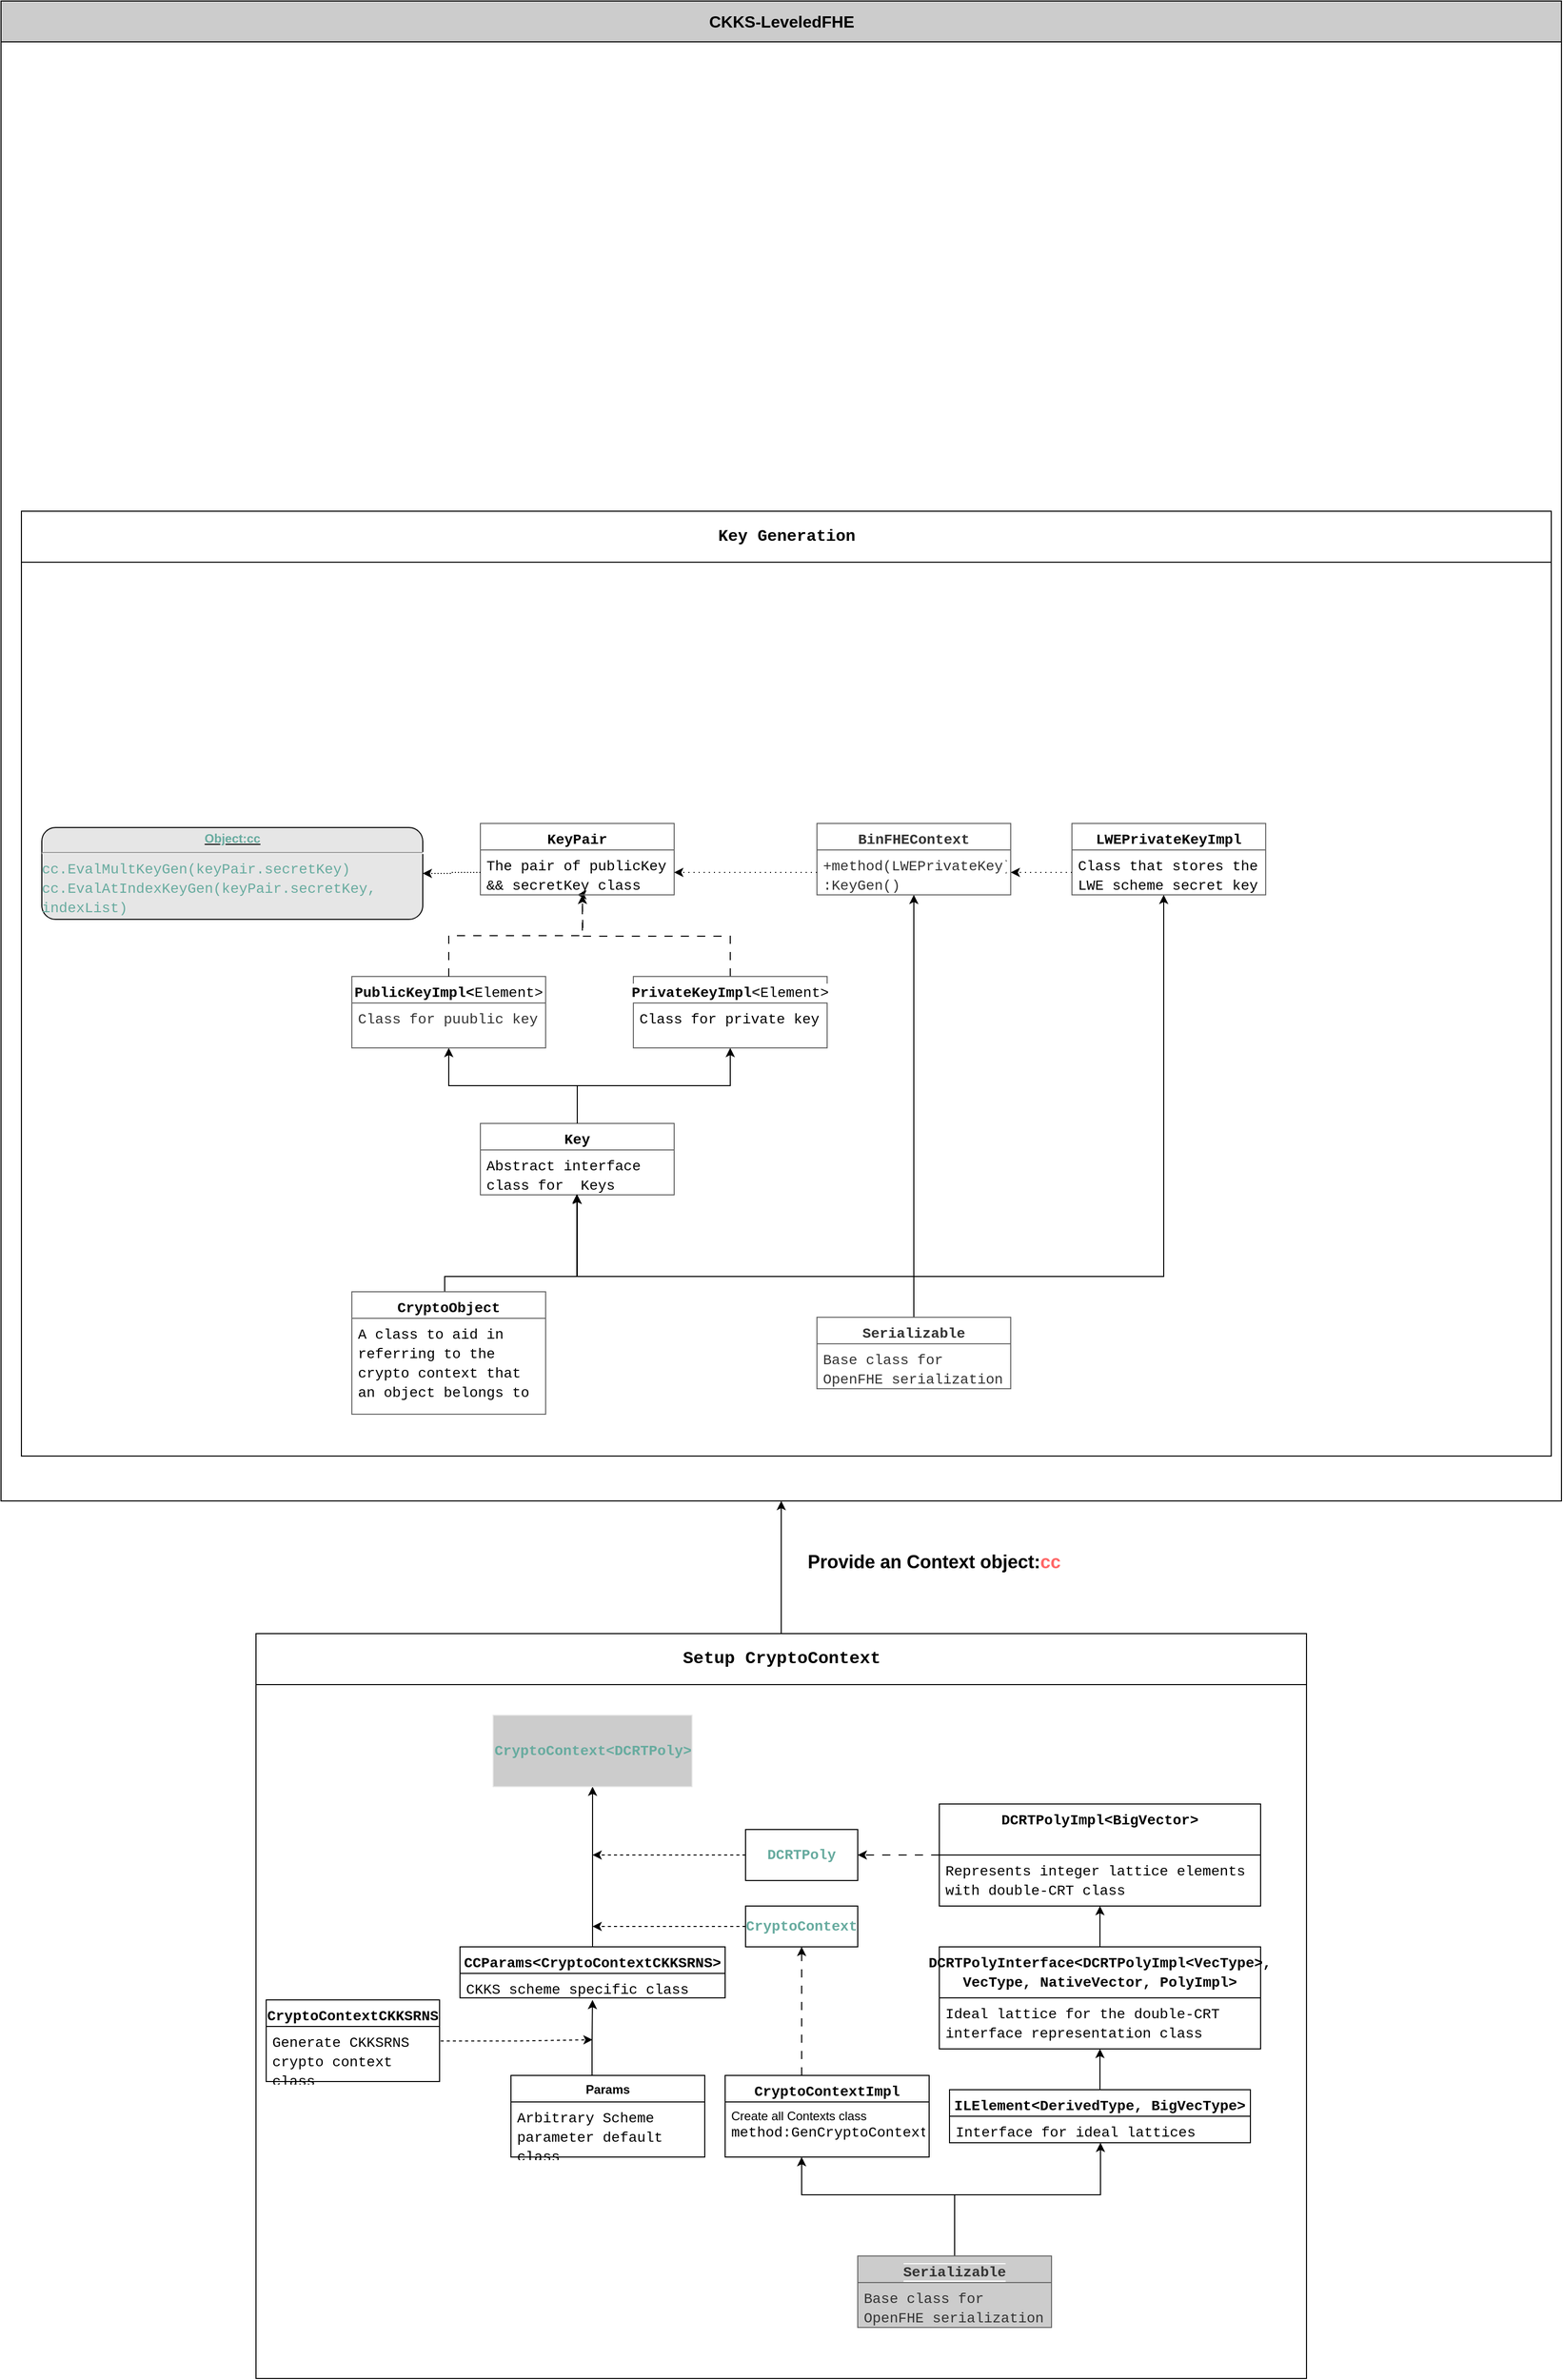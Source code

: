 <mxfile version="21.6.9" type="github">
  <diagram id="prtHgNgQTEPvFCAcTncT" name="Page-1">
    <mxGraphModel dx="1245" dy="1912" grid="1" gridSize="10" guides="1" tooltips="1" connect="1" arrows="1" fold="1" page="1" pageScale="1" pageWidth="827" pageHeight="1169" math="0" shadow="0">
      <root>
        <mxCell id="0" />
        <mxCell id="1" parent="0" />
        <mxCell id="dNxyNK7c78bLwvsdeMH5-11" value="&lt;font style=&quot;font-size: 16px;&quot;&gt;CKKS-LeveledFHE&lt;/font&gt;" style="swimlane;html=1;startSize=40;horizontal=1;containerType=tree;glass=0;fillColor=#CCCCCC;" parent="1" vertex="1">
          <mxGeometry x="40" y="-820" width="1530.0" height="1470" as="geometry">
            <mxRectangle x="40" y="80" width="90" height="30" as="alternateBounds" />
          </mxGeometry>
        </mxCell>
        <mxCell id="F4W6GdJIVFa8Bw8fIA7z-154" value="&lt;div style=&quot;font-family: Consolas, &amp;quot;Courier New&amp;quot;, monospace; line-height: 19px;&quot;&gt;&lt;div style=&quot;line-height: 19px;&quot;&gt;&lt;font style=&quot;font-size: 16px;&quot;&gt;Key Generation&lt;/font&gt;&lt;/div&gt;&lt;/div&gt;" style="swimlane;html=1;startSize=50;horizontal=1;containerType=tree;glass=0;align=center;verticalAlign=middle;" vertex="1" parent="dNxyNK7c78bLwvsdeMH5-11">
          <mxGeometry x="20" y="500" width="1500.0" height="926" as="geometry">
            <mxRectangle x="40" y="80" width="90" height="30" as="alternateBounds" />
          </mxGeometry>
        </mxCell>
        <mxCell id="F4W6GdJIVFa8Bw8fIA7z-186" value="&lt;div style=&quot;font-family: Consolas, &amp;quot;Courier New&amp;quot;, monospace; font-size: 14px; line-height: 19px;&quot;&gt;&lt;font color=&quot;#000000&quot;&gt;Key&lt;/font&gt;&lt;/div&gt;" style="swimlane;fontStyle=1;align=center;verticalAlign=top;childLayout=stackLayout;horizontal=1;startSize=26;horizontalStack=0;resizeParent=1;resizeParentMax=0;resizeLast=0;collapsible=1;marginBottom=0;whiteSpace=wrap;html=1;labelBorderColor=none;labelBackgroundColor=default;fillColor=none;fontColor=#333333;strokeColor=#666666;" vertex="1" parent="F4W6GdJIVFa8Bw8fIA7z-154">
          <mxGeometry x="450" y="600" width="190" height="70" as="geometry" />
        </mxCell>
        <mxCell id="F4W6GdJIVFa8Bw8fIA7z-187" value="&lt;div style=&quot;font-family: Consolas, &amp;quot;Courier New&amp;quot;, monospace; font-size: 14px; line-height: 19px;&quot;&gt;&lt;div style=&quot;line-height: 19px;&quot;&gt;&lt;font color=&quot;#000000&quot;&gt;Abstract interface class for &amp;nbsp;Keys&lt;/font&gt;&lt;/div&gt;&lt;/div&gt;" style="text;strokeColor=#666666;fillColor=none;align=left;verticalAlign=top;spacingLeft=4;spacingRight=4;overflow=hidden;rotatable=0;points=[[0,0.5],[1,0.5]];portConstraint=eastwest;whiteSpace=wrap;html=1;fontColor=#333333;" vertex="1" parent="F4W6GdJIVFa8Bw8fIA7z-186">
          <mxGeometry y="26" width="190" height="44" as="geometry" />
        </mxCell>
        <mxCell id="F4W6GdJIVFa8Bw8fIA7z-190" style="edgeStyle=orthogonalEdgeStyle;rounded=0;orthogonalLoop=1;jettySize=auto;html=1;entryX=0.5;entryY=1;entryDx=0;entryDy=0;" edge="1" parent="F4W6GdJIVFa8Bw8fIA7z-154" source="F4W6GdJIVFa8Bw8fIA7z-188" target="F4W6GdJIVFa8Bw8fIA7z-186">
          <mxGeometry relative="1" as="geometry">
            <Array as="points">
              <mxPoint x="875" y="750" />
              <mxPoint x="545" y="750" />
            </Array>
          </mxGeometry>
        </mxCell>
        <mxCell id="F4W6GdJIVFa8Bw8fIA7z-239" style="edgeStyle=orthogonalEdgeStyle;rounded=0;orthogonalLoop=1;jettySize=auto;html=1;exitX=0.5;exitY=0;exitDx=0;exitDy=0;entryX=0.498;entryY=0.982;entryDx=0;entryDy=0;entryPerimeter=0;" edge="1" parent="F4W6GdJIVFa8Bw8fIA7z-154" source="F4W6GdJIVFa8Bw8fIA7z-191" target="F4W6GdJIVFa8Bw8fIA7z-187">
          <mxGeometry relative="1" as="geometry">
            <Array as="points">
              <mxPoint x="415" y="750" />
              <mxPoint x="545" y="750" />
            </Array>
          </mxGeometry>
        </mxCell>
        <mxCell id="F4W6GdJIVFa8Bw8fIA7z-191" value="&lt;div style=&quot;font-family: Consolas, &amp;quot;Courier New&amp;quot;, monospace; font-size: 14px; line-height: 19px;&quot;&gt;&lt;div style=&quot;line-height: 19px;&quot;&gt;&lt;font style=&quot;&quot; color=&quot;#000000&quot;&gt;CryptoObject&lt;/font&gt;&lt;/div&gt;&lt;/div&gt;" style="swimlane;fontStyle=1;align=center;verticalAlign=top;childLayout=stackLayout;horizontal=1;startSize=26;horizontalStack=0;resizeParent=1;resizeParentMax=0;resizeLast=0;collapsible=1;marginBottom=0;whiteSpace=wrap;html=1;labelBorderColor=none;labelBackgroundColor=default;fillColor=none;fontColor=#333333;strokeColor=#666666;" vertex="1" parent="F4W6GdJIVFa8Bw8fIA7z-154">
          <mxGeometry x="324" y="765" width="190" height="120" as="geometry" />
        </mxCell>
        <mxCell id="F4W6GdJIVFa8Bw8fIA7z-192" value="&lt;div style=&quot;font-family: Consolas, &amp;quot;Courier New&amp;quot;, monospace; font-size: 14px; line-height: 19px;&quot;&gt;&lt;div style=&quot;line-height: 19px;&quot;&gt;&lt;font color=&quot;#000000&quot;&gt;A class to aid in referring to the crypto context that an object belongs to&lt;/font&gt;&lt;/div&gt;&lt;/div&gt;" style="text;strokeColor=#666666;fillColor=none;align=left;verticalAlign=top;spacingLeft=4;spacingRight=4;overflow=hidden;rotatable=0;points=[[0,0.5],[1,0.5]];portConstraint=eastwest;whiteSpace=wrap;html=1;fontColor=#333333;" vertex="1" parent="F4W6GdJIVFa8Bw8fIA7z-191">
          <mxGeometry y="26" width="190" height="94" as="geometry" />
        </mxCell>
        <mxCell id="F4W6GdJIVFa8Bw8fIA7z-201" style="edgeStyle=orthogonalEdgeStyle;rounded=0;orthogonalLoop=1;jettySize=auto;html=1;entryX=0.5;entryY=1;entryDx=0;entryDy=0;" edge="1" target="F4W6GdJIVFa8Bw8fIA7z-202" source="F4W6GdJIVFa8Bw8fIA7z-186" parent="F4W6GdJIVFa8Bw8fIA7z-154">
          <mxGeometry relative="1" as="geometry">
            <mxPoint x="765" y="540" as="sourcePoint" />
          </mxGeometry>
        </mxCell>
        <mxCell id="F4W6GdJIVFa8Bw8fIA7z-202" value="&lt;div style=&quot;font-family: Consolas, &amp;quot;Courier New&amp;quot;, monospace; font-size: 14px; line-height: 19px;&quot;&gt;&lt;div style=&quot;line-height: 19px;&quot;&gt;&lt;font color=&quot;#000000&quot;&gt;PublicKeyImpl&amp;lt;&lt;span style=&quot;font-weight: normal;&quot;&gt;Element&lt;/span&gt;&lt;span style=&quot;font-weight: normal;&quot;&gt;&amp;gt;&lt;/span&gt;&lt;/font&gt;&lt;/div&gt;&lt;/div&gt;" style="swimlane;fontStyle=1;align=center;verticalAlign=top;childLayout=stackLayout;horizontal=1;startSize=26;horizontalStack=0;resizeParent=1;resizeParentMax=0;resizeLast=0;collapsible=1;marginBottom=0;whiteSpace=wrap;html=1;labelBorderColor=none;labelBackgroundColor=default;fillColor=none;fontColor=#333333;strokeColor=#666666;" vertex="1" parent="F4W6GdJIVFa8Bw8fIA7z-154">
          <mxGeometry x="324" y="456" width="190" height="70" as="geometry" />
        </mxCell>
        <mxCell id="F4W6GdJIVFa8Bw8fIA7z-203" value="&lt;div style=&quot;font-family: Consolas, &amp;quot;Courier New&amp;quot;, monospace; font-size: 14px; line-height: 19px;&quot;&gt;&lt;div style=&quot;line-height: 19px;&quot;&gt;Class for puublic key&lt;br&gt;&lt;/div&gt;&lt;/div&gt;" style="text;strokeColor=#666666;fillColor=none;align=left;verticalAlign=top;spacingLeft=4;spacingRight=4;overflow=hidden;rotatable=0;points=[[0,0.5],[1,0.5]];portConstraint=eastwest;whiteSpace=wrap;html=1;fontColor=#333333;" vertex="1" parent="F4W6GdJIVFa8Bw8fIA7z-202">
          <mxGeometry y="26" width="190" height="44" as="geometry" />
        </mxCell>
        <mxCell id="F4W6GdJIVFa8Bw8fIA7z-204" style="edgeStyle=orthogonalEdgeStyle;rounded=0;orthogonalLoop=1;jettySize=auto;html=1;entryX=0.5;entryY=1;entryDx=0;entryDy=0;" edge="1" target="F4W6GdJIVFa8Bw8fIA7z-205" source="F4W6GdJIVFa8Bw8fIA7z-186" parent="F4W6GdJIVFa8Bw8fIA7z-154">
          <mxGeometry relative="1" as="geometry">
            <mxPoint x="795" y="514" as="sourcePoint" />
          </mxGeometry>
        </mxCell>
        <mxCell id="F4W6GdJIVFa8Bw8fIA7z-211" style="edgeStyle=orthogonalEdgeStyle;rounded=0;orthogonalLoop=1;jettySize=auto;html=1;exitX=0.5;exitY=0;exitDx=0;exitDy=0;dashed=1;dashPattern=8 8;" edge="1" parent="F4W6GdJIVFa8Bw8fIA7z-154" source="F4W6GdJIVFa8Bw8fIA7z-205">
          <mxGeometry relative="1" as="geometry">
            <mxPoint x="550" y="376" as="targetPoint" />
          </mxGeometry>
        </mxCell>
        <mxCell id="F4W6GdJIVFa8Bw8fIA7z-205" value="&lt;div style=&quot;font-family: Consolas, &amp;quot;Courier New&amp;quot;, monospace; font-size: 14px; line-height: 19px;&quot;&gt;&lt;div style=&quot;line-height: 19px;&quot;&gt;&lt;font color=&quot;#000000&quot;&gt;PrivateKeyImpl&lt;/font&gt;&amp;lt;&lt;span style=&quot;border-color: var(--border-color); color: rgb(0, 0, 0); font-weight: normal;&quot;&gt;Element&lt;/span&gt;&lt;span style=&quot;border-color: var(--border-color); color: rgb(0, 0, 0); font-weight: normal;&quot;&gt;&amp;gt;&lt;/span&gt;&lt;/div&gt;&lt;/div&gt;" style="swimlane;fontStyle=1;align=center;verticalAlign=top;childLayout=stackLayout;horizontal=1;startSize=26;horizontalStack=0;resizeParent=1;resizeParentMax=0;resizeLast=0;collapsible=1;marginBottom=0;whiteSpace=wrap;html=1;labelBorderColor=none;labelBackgroundColor=default;fillColor=none;fontColor=#333333;strokeColor=#666666;" vertex="1" parent="F4W6GdJIVFa8Bw8fIA7z-154">
          <mxGeometry x="600" y="456" width="190" height="70" as="geometry" />
        </mxCell>
        <mxCell id="F4W6GdJIVFa8Bw8fIA7z-206" value="&lt;div style=&quot;font-family: Consolas, &amp;quot;Courier New&amp;quot;, monospace; font-size: 14px; line-height: 19px;&quot;&gt;&lt;div style=&quot;line-height: 19px;&quot;&gt;&lt;div style=&quot;line-height: 19px;&quot;&gt;&lt;font color=&quot;#000000&quot;&gt;Class for private key&lt;/font&gt;&lt;/div&gt;&lt;/div&gt;&lt;/div&gt;" style="text;strokeColor=#666666;fillColor=none;align=left;verticalAlign=top;spacingLeft=4;spacingRight=4;overflow=hidden;rotatable=0;points=[[0,0.5],[1,0.5]];portConstraint=eastwest;whiteSpace=wrap;html=1;fontColor=#333333;" vertex="1" parent="F4W6GdJIVFa8Bw8fIA7z-205">
          <mxGeometry y="26" width="190" height="44" as="geometry" />
        </mxCell>
        <mxCell id="F4W6GdJIVFa8Bw8fIA7z-207" style="edgeStyle=orthogonalEdgeStyle;rounded=0;orthogonalLoop=1;jettySize=auto;html=1;entryX=0.5;entryY=1;entryDx=0;entryDy=0;dashed=1;dashPattern=8 8;" edge="1" target="F4W6GdJIVFa8Bw8fIA7z-208" source="F4W6GdJIVFa8Bw8fIA7z-202" parent="F4W6GdJIVFa8Bw8fIA7z-154">
          <mxGeometry relative="1" as="geometry">
            <mxPoint x="665" y="384" as="sourcePoint" />
            <Array as="points">
              <mxPoint x="419" y="416" />
              <mxPoint x="550" y="416" />
              <mxPoint x="550" y="376" />
            </Array>
          </mxGeometry>
        </mxCell>
        <mxCell id="F4W6GdJIVFa8Bw8fIA7z-208" value="&lt;div style=&quot;font-family: Consolas, &amp;quot;Courier New&amp;quot;, monospace; font-size: 14px; line-height: 19px;&quot;&gt;&lt;div style=&quot;line-height: 19px;&quot;&gt;&lt;font style=&quot;&quot; color=&quot;#000000&quot;&gt;KeyPair&lt;/font&gt;&lt;/div&gt;&lt;/div&gt;" style="swimlane;fontStyle=1;align=center;verticalAlign=top;childLayout=stackLayout;horizontal=1;startSize=26;horizontalStack=0;resizeParent=1;resizeParentMax=0;resizeLast=0;collapsible=1;marginBottom=0;whiteSpace=wrap;html=1;labelBorderColor=none;labelBackgroundColor=default;fillColor=none;fontColor=#333333;strokeColor=#666666;" vertex="1" parent="F4W6GdJIVFa8Bw8fIA7z-154">
          <mxGeometry x="450" y="306" width="190" height="70" as="geometry" />
        </mxCell>
        <mxCell id="F4W6GdJIVFa8Bw8fIA7z-209" value="&lt;div style=&quot;font-family: Consolas, &amp;quot;Courier New&amp;quot;, monospace; font-size: 14px; line-height: 19px;&quot;&gt;&lt;div style=&quot;line-height: 19px;&quot;&gt;&lt;div style=&quot;line-height: 19px;&quot;&gt;&lt;font style=&quot;&quot; color=&quot;#000000&quot;&gt;The pair of publicKey &amp;amp;&amp;amp; secretKey class&lt;/font&gt;&lt;/div&gt;&lt;/div&gt;&lt;/div&gt;" style="text;strokeColor=#666666;fillColor=none;align=left;verticalAlign=top;spacingLeft=4;spacingRight=4;overflow=hidden;rotatable=0;points=[[0,0.5],[1,0.5]];portConstraint=eastwest;whiteSpace=wrap;html=1;fontColor=#333333;" vertex="1" parent="F4W6GdJIVFa8Bw8fIA7z-208">
          <mxGeometry y="26" width="190" height="44" as="geometry" />
        </mxCell>
        <mxCell id="F4W6GdJIVFa8Bw8fIA7z-215" value="" style="edgeStyle=orthogonalEdgeStyle;rounded=0;orthogonalLoop=1;jettySize=auto;html=1;exitX=0.5;exitY=0;exitDx=0;exitDy=0;" edge="1" source="F4W6GdJIVFa8Bw8fIA7z-188" target="F4W6GdJIVFa8Bw8fIA7z-216" parent="F4W6GdJIVFa8Bw8fIA7z-154">
          <mxGeometry relative="1" as="geometry">
            <Array as="points">
              <mxPoint x="875" y="750" />
              <mxPoint x="1120" y="750" />
            </Array>
          </mxGeometry>
        </mxCell>
        <mxCell id="F4W6GdJIVFa8Bw8fIA7z-223" value="" style="edgeStyle=orthogonalEdgeStyle;rounded=0;orthogonalLoop=1;jettySize=auto;html=1;" edge="1" source="F4W6GdJIVFa8Bw8fIA7z-188" target="F4W6GdJIVFa8Bw8fIA7z-224" parent="F4W6GdJIVFa8Bw8fIA7z-154">
          <mxGeometry relative="1" as="geometry" />
        </mxCell>
        <mxCell id="F4W6GdJIVFa8Bw8fIA7z-224" value="&lt;div style=&quot;font-family: Consolas, &amp;quot;Courier New&amp;quot;, monospace; font-size: 14px; line-height: 19px;&quot;&gt;BinFHEContext&lt;br&gt;&lt;/div&gt;" style="swimlane;fontStyle=1;align=center;verticalAlign=top;childLayout=stackLayout;horizontal=1;startSize=26;horizontalStack=0;resizeParent=1;resizeParentMax=0;resizeLast=0;collapsible=1;marginBottom=0;whiteSpace=wrap;html=1;labelBorderColor=none;labelBackgroundColor=default;fillColor=none;fontColor=#333333;strokeColor=#666666;" vertex="1" parent="F4W6GdJIVFa8Bw8fIA7z-154">
          <mxGeometry x="780.0" y="306" width="190" height="70" as="geometry" />
        </mxCell>
        <mxCell id="F4W6GdJIVFa8Bw8fIA7z-225" value="&lt;div style=&quot;font-family: Consolas, &amp;quot;Courier New&amp;quot;, monospace; font-size: 14px; line-height: 19px;&quot;&gt;+method(LWEPrivateKey)&lt;/div&gt;&lt;div style=&quot;font-family: Consolas, &amp;quot;Courier New&amp;quot;, monospace; font-size: 14px; line-height: 19px;&quot;&gt;&lt;span style=&quot;background-color: initial;&quot;&gt;:KeyGen()&lt;/span&gt;&lt;/div&gt;" style="text;strokeColor=#666666;fillColor=none;align=left;verticalAlign=top;spacingLeft=4;spacingRight=4;overflow=hidden;rotatable=0;points=[[0,0.5],[1,0.5]];portConstraint=eastwest;whiteSpace=wrap;html=1;fontColor=#333333;" vertex="1" parent="F4W6GdJIVFa8Bw8fIA7z-224">
          <mxGeometry y="26" width="190" height="44" as="geometry" />
        </mxCell>
        <mxCell id="F4W6GdJIVFa8Bw8fIA7z-216" value="&lt;div style=&quot;font-family: Consolas, &amp;quot;Courier New&amp;quot;, monospace; font-size: 14px; line-height: 19px;&quot;&gt;&lt;div style=&quot;line-height: 19px;&quot;&gt;&lt;font style=&quot;&quot; color=&quot;#000000&quot;&gt;LWEPrivateKeyImpl&lt;/font&gt;&lt;/div&gt;&lt;/div&gt;" style="swimlane;fontStyle=1;align=center;verticalAlign=top;childLayout=stackLayout;horizontal=1;startSize=26;horizontalStack=0;resizeParent=1;resizeParentMax=0;resizeLast=0;collapsible=1;marginBottom=0;whiteSpace=wrap;html=1;labelBorderColor=none;labelBackgroundColor=default;fillColor=none;fontColor=#333333;strokeColor=#666666;" vertex="1" parent="F4W6GdJIVFa8Bw8fIA7z-154">
          <mxGeometry x="1030.0" y="306" width="190" height="70" as="geometry" />
        </mxCell>
        <mxCell id="F4W6GdJIVFa8Bw8fIA7z-217" value="&lt;div style=&quot;font-family: Consolas, &amp;quot;Courier New&amp;quot;, monospace; font-size: 14px; line-height: 19px;&quot;&gt;&lt;div style=&quot;line-height: 19px;&quot;&gt;&lt;font color=&quot;#000000&quot;&gt;Class that stores the LWE scheme secret key&lt;/font&gt;&lt;/div&gt;&lt;/div&gt;" style="text;strokeColor=#666666;fillColor=none;align=left;verticalAlign=top;spacingLeft=4;spacingRight=4;overflow=hidden;rotatable=0;points=[[0,0.5],[1,0.5]];portConstraint=eastwest;whiteSpace=wrap;html=1;fontColor=#333333;" vertex="1" parent="F4W6GdJIVFa8Bw8fIA7z-216">
          <mxGeometry y="26" width="190" height="44" as="geometry" />
        </mxCell>
        <mxCell id="F4W6GdJIVFa8Bw8fIA7z-227" style="edgeStyle=orthogonalEdgeStyle;rounded=0;orthogonalLoop=1;jettySize=auto;html=1;exitX=0;exitY=0.5;exitDx=0;exitDy=0;entryX=1;entryY=0.5;entryDx=0;entryDy=0;dashed=1;dashPattern=1 4;" edge="1" parent="F4W6GdJIVFa8Bw8fIA7z-154" source="F4W6GdJIVFa8Bw8fIA7z-217" target="F4W6GdJIVFa8Bw8fIA7z-225">
          <mxGeometry relative="1" as="geometry" />
        </mxCell>
        <mxCell id="F4W6GdJIVFa8Bw8fIA7z-228" style="edgeStyle=orthogonalEdgeStyle;rounded=0;orthogonalLoop=1;jettySize=auto;html=1;exitX=0;exitY=0.5;exitDx=0;exitDy=0;entryX=1;entryY=0.5;entryDx=0;entryDy=0;dashed=1;dashPattern=1 4;" edge="1" parent="F4W6GdJIVFa8Bw8fIA7z-154" source="F4W6GdJIVFa8Bw8fIA7z-225" target="F4W6GdJIVFa8Bw8fIA7z-209">
          <mxGeometry relative="1" as="geometry" />
        </mxCell>
        <mxCell id="F4W6GdJIVFa8Bw8fIA7z-188" value="&lt;div style=&quot;font-family: Consolas, &amp;quot;Courier New&amp;quot;, monospace; font-size: 14px; line-height: 19px;&quot;&gt;Serializable&lt;/div&gt;" style="swimlane;fontStyle=1;align=center;verticalAlign=top;childLayout=stackLayout;horizontal=1;startSize=26;horizontalStack=0;resizeParent=1;resizeParentMax=0;resizeLast=0;collapsible=1;marginBottom=0;whiteSpace=wrap;html=1;labelBorderColor=none;labelBackgroundColor=default;fillColor=none;fontColor=#333333;strokeColor=#666666;" vertex="1" parent="F4W6GdJIVFa8Bw8fIA7z-154">
          <mxGeometry x="780" y="790" width="190" height="70" as="geometry" />
        </mxCell>
        <mxCell id="F4W6GdJIVFa8Bw8fIA7z-189" value="&lt;div style=&quot;font-family: Consolas, &amp;quot;Courier New&amp;quot;, monospace; font-size: 14px; line-height: 19px;&quot;&gt;Base class for OpenFHE serialization&lt;/div&gt;" style="text;strokeColor=#666666;fillColor=none;align=left;verticalAlign=top;spacingLeft=4;spacingRight=4;overflow=hidden;rotatable=0;points=[[0,0.5],[1,0.5]];portConstraint=eastwest;whiteSpace=wrap;html=1;fontColor=#333333;" vertex="1" parent="F4W6GdJIVFa8Bw8fIA7z-188">
          <mxGeometry y="26" width="190" height="44" as="geometry" />
        </mxCell>
        <mxCell id="F4W6GdJIVFa8Bw8fIA7z-234" value="&lt;p style=&quot;margin:0px;margin-top:4px;text-align:center;text-decoration:underline;&quot;&gt;&lt;b&gt;&lt;font color=&quot;#67ab9f&quot;&gt;Object:cc&lt;/font&gt;&lt;/b&gt;&lt;/p&gt;&lt;hr&gt;&lt;div style=&quot;font-family: Consolas, &amp;quot;Courier New&amp;quot;, monospace; font-size: 14px; line-height: 19px;&quot;&gt;&lt;font color=&quot;#67ab9f&quot;&gt;cc.EvalMultKeyGen(keyPair.secretKey)&lt;/font&gt;&lt;/div&gt;&lt;div style=&quot;font-family: Consolas, &amp;quot;Courier New&amp;quot;, monospace; font-size: 14px; line-height: 19px;&quot;&gt;&lt;font color=&quot;#67ab9f&quot;&gt;cc.EvalAtIndexKeyGen(keyPair.secretKey, indexList)&lt;/font&gt;&lt;/div&gt;" style="verticalAlign=top;align=left;overflow=fill;fontSize=12;fontFamily=Helvetica;html=1;whiteSpace=wrap;rounded=1;fillColor=#E6E6E6;" vertex="1" parent="F4W6GdJIVFa8Bw8fIA7z-154">
          <mxGeometry x="20" y="310" width="373.5" height="90" as="geometry" />
        </mxCell>
        <mxCell id="F4W6GdJIVFa8Bw8fIA7z-235" style="edgeStyle=orthogonalEdgeStyle;rounded=0;orthogonalLoop=1;jettySize=auto;html=1;exitX=0;exitY=0.5;exitDx=0;exitDy=0;entryX=1;entryY=0.5;entryDx=0;entryDy=0;dashed=1;dashPattern=1 2;" edge="1" parent="F4W6GdJIVFa8Bw8fIA7z-154" source="F4W6GdJIVFa8Bw8fIA7z-209" target="F4W6GdJIVFa8Bw8fIA7z-234">
          <mxGeometry relative="1" as="geometry">
            <mxPoint x="410.0" y="354.5" as="targetPoint" />
          </mxGeometry>
        </mxCell>
        <mxCell id="F4W6GdJIVFa8Bw8fIA7z-11" style="edgeStyle=orthogonalEdgeStyle;rounded=0;orthogonalLoop=1;jettySize=auto;html=1;exitX=0.5;exitY=0;exitDx=0;exitDy=0;entryX=0.5;entryY=1;entryDx=0;entryDy=0;" edge="1" parent="1" source="F4W6GdJIVFa8Bw8fIA7z-2" target="dNxyNK7c78bLwvsdeMH5-11">
          <mxGeometry relative="1" as="geometry" />
        </mxCell>
        <mxCell id="F4W6GdJIVFa8Bw8fIA7z-2" value="&lt;div style=&quot;font-family: Consolas, &amp;quot;Courier New&amp;quot;, monospace; line-height: 19px;&quot;&gt;&lt;font style=&quot;font-size: 17px;&quot;&gt;Setup CryptoContext&lt;/font&gt;&lt;/div&gt;" style="swimlane;html=1;startSize=50;horizontal=1;containerType=tree;glass=0;align=center;verticalAlign=middle;" vertex="1" parent="1">
          <mxGeometry x="290" y="780" width="1030" height="730" as="geometry">
            <mxRectangle x="40" y="80" width="90" height="30" as="alternateBounds" />
          </mxGeometry>
        </mxCell>
        <mxCell id="F4W6GdJIVFa8Bw8fIA7z-43" style="edgeStyle=orthogonalEdgeStyle;rounded=0;orthogonalLoop=1;jettySize=auto;html=1;entryX=0.494;entryY=1;entryDx=0;entryDy=0;entryPerimeter=0;" edge="1" parent="F4W6GdJIVFa8Bw8fIA7z-2">
          <mxGeometry relative="1" as="geometry">
            <mxPoint x="329.5" y="433" as="sourcePoint" />
            <mxPoint x="329.94" y="359" as="targetPoint" />
            <Array as="points">
              <mxPoint x="329.5" y="403" />
              <mxPoint x="329.5" y="403" />
            </Array>
          </mxGeometry>
        </mxCell>
        <mxCell id="F4W6GdJIVFa8Bw8fIA7z-19" value="Params" style="swimlane;fontStyle=1;align=center;verticalAlign=top;childLayout=stackLayout;horizontal=1;startSize=26;horizontalStack=0;resizeParent=1;resizeParentMax=0;resizeLast=0;collapsible=1;marginBottom=0;whiteSpace=wrap;html=1;" vertex="1" parent="F4W6GdJIVFa8Bw8fIA7z-2">
          <mxGeometry x="250" y="433" width="190" height="80" as="geometry" />
        </mxCell>
        <mxCell id="F4W6GdJIVFa8Bw8fIA7z-22" value="&lt;div style=&quot;font-family: Consolas, &amp;quot;Courier New&amp;quot;, monospace; font-size: 14px; line-height: 19px;&quot;&gt;Arbitrary Scheme parameter default class&lt;/div&gt;" style="text;strokeColor=none;fillColor=none;align=left;verticalAlign=top;spacingLeft=4;spacingRight=4;overflow=hidden;rotatable=0;points=[[0,0.5],[1,0.5]];portConstraint=eastwest;whiteSpace=wrap;html=1;" vertex="1" parent="F4W6GdJIVFa8Bw8fIA7z-19">
          <mxGeometry y="26" width="190" height="54" as="geometry" />
        </mxCell>
        <mxCell id="F4W6GdJIVFa8Bw8fIA7z-151" style="edgeStyle=orthogonalEdgeStyle;rounded=0;orthogonalLoop=1;jettySize=auto;html=1;entryX=0.5;entryY=1;entryDx=0;entryDy=0;" edge="1" parent="F4W6GdJIVFa8Bw8fIA7z-2" source="F4W6GdJIVFa8Bw8fIA7z-23" target="F4W6GdJIVFa8Bw8fIA7z-150">
          <mxGeometry relative="1" as="geometry" />
        </mxCell>
        <mxCell id="F4W6GdJIVFa8Bw8fIA7z-23" value="&lt;div style=&quot;font-family: Consolas, &amp;quot;Courier New&amp;quot;, monospace; font-size: 14px; line-height: 19px;&quot;&gt;CCParams&amp;lt;CryptoContextCKKSRNS&amp;gt;&lt;/div&gt;" style="swimlane;fontStyle=1;align=center;verticalAlign=top;childLayout=stackLayout;horizontal=1;startSize=26;horizontalStack=0;resizeParent=1;resizeParentMax=0;resizeLast=0;collapsible=1;marginBottom=0;whiteSpace=wrap;html=1;" vertex="1" parent="F4W6GdJIVFa8Bw8fIA7z-2">
          <mxGeometry x="200" y="307" width="260" height="50" as="geometry" />
        </mxCell>
        <mxCell id="F4W6GdJIVFa8Bw8fIA7z-26" value="&lt;div style=&quot;font-family: Consolas, &amp;quot;Courier New&amp;quot;, monospace; font-size: 14px; line-height: 19px;&quot;&gt;CKKS scheme specific class&lt;/div&gt;" style="text;strokeColor=none;fillColor=none;align=left;verticalAlign=top;spacingLeft=4;spacingRight=4;overflow=hidden;rotatable=0;points=[[0,0.5],[1,0.5]];portConstraint=eastwest;whiteSpace=wrap;html=1;" vertex="1" parent="F4W6GdJIVFa8Bw8fIA7z-23">
          <mxGeometry y="26" width="260" height="24" as="geometry" />
        </mxCell>
        <mxCell id="F4W6GdJIVFa8Bw8fIA7z-33" value="&lt;div style=&quot;font-family: Consolas, &amp;quot;Courier New&amp;quot;, monospace; font-size: 14px; line-height: 19px;&quot;&gt;&lt;div style=&quot;line-height: 19px;&quot;&gt;CryptoContextCKKSRNS&lt;/div&gt;&lt;/div&gt;" style="swimlane;fontStyle=1;align=center;verticalAlign=top;childLayout=stackLayout;horizontal=1;startSize=26;horizontalStack=0;resizeParent=1;resizeParentMax=0;resizeLast=0;collapsible=1;marginBottom=0;whiteSpace=wrap;html=1;" vertex="1" parent="F4W6GdJIVFa8Bw8fIA7z-2">
          <mxGeometry x="10" y="359" width="170" height="80" as="geometry" />
        </mxCell>
        <mxCell id="F4W6GdJIVFa8Bw8fIA7z-36" value="&lt;div style=&quot;font-family: Consolas, &amp;quot;Courier New&amp;quot;, monospace; font-size: 14px; line-height: 19px;&quot;&gt;Generate CKKSRNS crypto context class&lt;/div&gt;" style="text;strokeColor=none;fillColor=none;align=left;verticalAlign=top;spacingLeft=4;spacingRight=4;overflow=hidden;rotatable=0;points=[[0,0.5],[1,0.5]];portConstraint=eastwest;whiteSpace=wrap;html=1;" vertex="1" parent="F4W6GdJIVFa8Bw8fIA7z-33">
          <mxGeometry y="26" width="170" height="54" as="geometry" />
        </mxCell>
        <mxCell id="F4W6GdJIVFa8Bw8fIA7z-84" value="" style="edgeStyle=orthogonalEdgeStyle;rounded=0;orthogonalLoop=1;jettySize=auto;html=1;" edge="1" source="F4W6GdJIVFa8Bw8fIA7z-82" target="F4W6GdJIVFa8Bw8fIA7z-85" parent="F4W6GdJIVFa8Bw8fIA7z-2">
          <mxGeometry relative="1" as="geometry">
            <Array as="points">
              <mxPoint x="685" y="550" />
              <mxPoint x="828" y="550" />
            </Array>
          </mxGeometry>
        </mxCell>
        <mxCell id="F4W6GdJIVFa8Bw8fIA7z-85" value="&lt;div style=&quot;font-family: Consolas, &amp;quot;Courier New&amp;quot;, monospace; font-size: 14px; line-height: 19px;&quot;&gt;&lt;div style=&quot;line-height: 19px;&quot;&gt;ILElement&amp;lt;DerivedType, BigVecType&amp;gt;&lt;/div&gt;&lt;/div&gt;" style="swimlane;fontStyle=1;align=center;verticalAlign=top;childLayout=stackLayout;horizontal=1;startSize=26;horizontalStack=0;resizeParent=1;resizeParentMax=0;resizeLast=0;collapsible=1;marginBottom=0;whiteSpace=wrap;html=1;" vertex="1" parent="F4W6GdJIVFa8Bw8fIA7z-2">
          <mxGeometry x="680" y="447" width="295" height="52" as="geometry" />
        </mxCell>
        <mxCell id="F4W6GdJIVFa8Bw8fIA7z-86" value="&lt;div style=&quot;font-family: Consolas, &amp;quot;Courier New&amp;quot;, monospace; font-size: 14px; line-height: 19px;&quot;&gt;Interface for ideal lattices class&lt;/div&gt;" style="text;strokeColor=none;fillColor=none;align=left;verticalAlign=top;spacingLeft=4;spacingRight=4;overflow=hidden;rotatable=0;points=[[0,0.5],[1,0.5]];portConstraint=eastwest;whiteSpace=wrap;html=1;" vertex="1" parent="F4W6GdJIVFa8Bw8fIA7z-85">
          <mxGeometry y="26" width="295" height="26" as="geometry" />
        </mxCell>
        <mxCell id="F4W6GdJIVFa8Bw8fIA7z-90" value="" style="edgeStyle=orthogonalEdgeStyle;rounded=0;orthogonalLoop=1;jettySize=auto;html=1;" edge="1" target="F4W6GdJIVFa8Bw8fIA7z-91" source="F4W6GdJIVFa8Bw8fIA7z-85" parent="F4W6GdJIVFa8Bw8fIA7z-2">
          <mxGeometry relative="1" as="geometry">
            <mxPoint x="828" y="977" as="sourcePoint" />
            <Array as="points">
              <mxPoint x="818" y="397" />
              <mxPoint x="818" y="397" />
            </Array>
          </mxGeometry>
        </mxCell>
        <mxCell id="F4W6GdJIVFa8Bw8fIA7z-91" value="&lt;div style=&quot;font-family: Consolas, &amp;quot;Courier New&amp;quot;, monospace; font-size: 14px; line-height: 19px;&quot;&gt;&lt;div style=&quot;line-height: 19px;&quot;&gt;&lt;div style=&quot;line-height: 19px;&quot;&gt;DCRTPolyInterface&amp;lt;DCRTPolyImpl&amp;lt;VecType&amp;gt;, VecType, NativeVector, PolyImpl&amp;gt; &lt;/div&gt;&lt;/div&gt;&lt;/div&gt;" style="swimlane;fontStyle=1;align=center;verticalAlign=top;childLayout=stackLayout;horizontal=1;startSize=50;horizontalStack=0;resizeParent=1;resizeParentMax=0;resizeLast=0;collapsible=1;marginBottom=0;whiteSpace=wrap;html=1;" vertex="1" parent="F4W6GdJIVFa8Bw8fIA7z-2">
          <mxGeometry x="670" y="307" width="315" height="100" as="geometry" />
        </mxCell>
        <mxCell id="F4W6GdJIVFa8Bw8fIA7z-92" value="&lt;div style=&quot;font-family: Consolas, &amp;quot;Courier New&amp;quot;, monospace; font-size: 14px; line-height: 19px;&quot;&gt;Ideal lattice for the double-CRT interface representation class&lt;/div&gt;" style="text;strokeColor=none;fillColor=none;align=left;verticalAlign=top;spacingLeft=4;spacingRight=4;overflow=hidden;rotatable=0;points=[[0,0.5],[1,0.5]];portConstraint=eastwest;whiteSpace=wrap;html=1;" vertex="1" parent="F4W6GdJIVFa8Bw8fIA7z-91">
          <mxGeometry y="50" width="315" height="50" as="geometry" />
        </mxCell>
        <mxCell id="F4W6GdJIVFa8Bw8fIA7z-100" value="" style="edgeStyle=orthogonalEdgeStyle;rounded=0;orthogonalLoop=1;jettySize=auto;html=1;" edge="1" target="F4W6GdJIVFa8Bw8fIA7z-101" source="F4W6GdJIVFa8Bw8fIA7z-91" parent="F4W6GdJIVFa8Bw8fIA7z-2">
          <mxGeometry relative="1" as="geometry">
            <mxPoint x="898" y="1025" as="sourcePoint" />
            <Array as="points">
              <mxPoint x="878" y="347" />
              <mxPoint x="878" y="347" />
            </Array>
          </mxGeometry>
        </mxCell>
        <mxCell id="F4W6GdJIVFa8Bw8fIA7z-147" style="edgeStyle=orthogonalEdgeStyle;rounded=0;orthogonalLoop=1;jettySize=auto;html=1;entryX=1;entryY=0.5;entryDx=0;entryDy=0;dashed=1;dashPattern=8 8;" edge="1" parent="F4W6GdJIVFa8Bw8fIA7z-2" source="F4W6GdJIVFa8Bw8fIA7z-101" target="F4W6GdJIVFa8Bw8fIA7z-136">
          <mxGeometry relative="1" as="geometry" />
        </mxCell>
        <mxCell id="F4W6GdJIVFa8Bw8fIA7z-101" value="&lt;div style=&quot;font-family: Consolas, &amp;quot;Courier New&amp;quot;, monospace; font-size: 14px; line-height: 19px;&quot;&gt;&lt;div style=&quot;line-height: 19px;&quot;&gt;&lt;div style=&quot;line-height: 19px;&quot;&gt;&lt;div style=&quot;line-height: 19px;&quot;&gt;DCRTPolyImpl&amp;lt;BigVector&amp;gt;&lt;br&gt;&lt;/div&gt;&lt;/div&gt;&lt;/div&gt;&lt;/div&gt;" style="swimlane;fontStyle=1;align=center;verticalAlign=top;childLayout=stackLayout;horizontal=1;startSize=50;horizontalStack=0;resizeParent=1;resizeParentMax=0;resizeLast=0;collapsible=1;marginBottom=0;whiteSpace=wrap;html=1;" vertex="1" parent="F4W6GdJIVFa8Bw8fIA7z-2">
          <mxGeometry x="670" y="167" width="315" height="100" as="geometry" />
        </mxCell>
        <mxCell id="F4W6GdJIVFa8Bw8fIA7z-102" value="&lt;div style=&quot;font-family: Consolas, &amp;quot;Courier New&amp;quot;, monospace; font-size: 14px; line-height: 19px;&quot;&gt;Represents integer lattice elements with double-CRT class&lt;/div&gt;" style="text;strokeColor=none;fillColor=none;align=left;verticalAlign=top;spacingLeft=4;spacingRight=4;overflow=hidden;rotatable=0;points=[[0,0.5],[1,0.5]];portConstraint=eastwest;whiteSpace=wrap;html=1;" vertex="1" parent="F4W6GdJIVFa8Bw8fIA7z-101">
          <mxGeometry y="50" width="315" height="50" as="geometry" />
        </mxCell>
        <mxCell id="F4W6GdJIVFa8Bw8fIA7z-112" value="" style="edgeStyle=orthogonalEdgeStyle;rounded=0;orthogonalLoop=1;jettySize=auto;html=1;" edge="1" source="F4W6GdJIVFa8Bw8fIA7z-82" target="F4W6GdJIVFa8Bw8fIA7z-113" parent="F4W6GdJIVFa8Bw8fIA7z-2">
          <mxGeometry relative="1" as="geometry">
            <Array as="points">
              <mxPoint x="685" y="550" />
              <mxPoint x="535" y="550" />
            </Array>
          </mxGeometry>
        </mxCell>
        <mxCell id="F4W6GdJIVFa8Bw8fIA7z-116" style="edgeStyle=orthogonalEdgeStyle;rounded=0;orthogonalLoop=1;jettySize=auto;html=1;entryX=0.5;entryY=1;entryDx=0;entryDy=0;dashed=1;dashPattern=8 8;" edge="1" parent="F4W6GdJIVFa8Bw8fIA7z-2" source="F4W6GdJIVFa8Bw8fIA7z-113" target="F4W6GdJIVFa8Bw8fIA7z-115">
          <mxGeometry relative="1" as="geometry">
            <Array as="points">
              <mxPoint x="535" y="400" />
              <mxPoint x="535" y="400" />
            </Array>
          </mxGeometry>
        </mxCell>
        <mxCell id="F4W6GdJIVFa8Bw8fIA7z-141" style="edgeStyle=orthogonalEdgeStyle;rounded=0;orthogonalLoop=1;jettySize=auto;html=1;dashed=1;" edge="1" parent="F4W6GdJIVFa8Bw8fIA7z-2" source="F4W6GdJIVFa8Bw8fIA7z-115">
          <mxGeometry relative="1" as="geometry">
            <mxPoint x="330" y="287" as="targetPoint" />
          </mxGeometry>
        </mxCell>
        <mxCell id="F4W6GdJIVFa8Bw8fIA7z-115" value="&lt;div style=&quot;font-family: Consolas, &amp;quot;Courier New&amp;quot;, monospace; font-size: 14px; line-height: 19px;&quot;&gt;&lt;font color=&quot;#67ab9f&quot;&gt;&lt;b&gt;CryptoContext&lt;/b&gt;&lt;/font&gt;&lt;/div&gt;" style="html=1;whiteSpace=wrap;" vertex="1" parent="F4W6GdJIVFa8Bw8fIA7z-2">
          <mxGeometry x="480" y="267" width="110" height="40" as="geometry" />
        </mxCell>
        <mxCell id="F4W6GdJIVFa8Bw8fIA7z-113" value="&lt;div style=&quot;font-family: Consolas, &amp;quot;Courier New&amp;quot;, monospace; font-size: 14px; line-height: 19px;&quot;&gt;&lt;div style=&quot;line-height: 19px;&quot;&gt;CryptoContextImpl&lt;/div&gt;&lt;/div&gt;" style="swimlane;fontStyle=1;align=center;verticalAlign=top;childLayout=stackLayout;horizontal=1;startSize=26;horizontalStack=0;resizeParent=1;resizeParentMax=0;resizeLast=0;collapsible=1;marginBottom=0;whiteSpace=wrap;html=1;" vertex="1" parent="F4W6GdJIVFa8Bw8fIA7z-2">
          <mxGeometry x="460" y="433" width="200" height="80" as="geometry" />
        </mxCell>
        <mxCell id="F4W6GdJIVFa8Bw8fIA7z-114" value="Create all Contexts class&lt;br&gt;&lt;div style=&quot;font-family: Consolas, &amp;quot;Courier New&amp;quot;, monospace; font-size: 14px; line-height: 19px;&quot;&gt;method:GenCryptoContext()&lt;/div&gt;" style="text;strokeColor=none;fillColor=none;align=left;verticalAlign=top;spacingLeft=4;spacingRight=4;overflow=hidden;rotatable=0;points=[[0,0.5],[1,0.5]];portConstraint=eastwest;whiteSpace=wrap;html=1;" vertex="1" parent="F4W6GdJIVFa8Bw8fIA7z-113">
          <mxGeometry y="26" width="200" height="54" as="geometry" />
        </mxCell>
        <mxCell id="F4W6GdJIVFa8Bw8fIA7z-148" style="edgeStyle=orthogonalEdgeStyle;rounded=0;orthogonalLoop=1;jettySize=auto;html=1;exitX=0;exitY=0.5;exitDx=0;exitDy=0;dashed=1;" edge="1" parent="F4W6GdJIVFa8Bw8fIA7z-2" source="F4W6GdJIVFa8Bw8fIA7z-136">
          <mxGeometry relative="1" as="geometry">
            <mxPoint x="330" y="217" as="targetPoint" />
          </mxGeometry>
        </mxCell>
        <mxCell id="F4W6GdJIVFa8Bw8fIA7z-136" value="&lt;div style=&quot;font-family: Consolas, &amp;quot;Courier New&amp;quot;, monospace; font-size: 14px; line-height: 19px;&quot;&gt;&lt;b style=&quot;&quot;&gt;&lt;font color=&quot;#67ab9f&quot;&gt;DCRTPoly&lt;/font&gt;&lt;/b&gt;&lt;/div&gt;" style="html=1;whiteSpace=wrap;" vertex="1" parent="F4W6GdJIVFa8Bw8fIA7z-2">
          <mxGeometry x="480" y="192" width="110" height="50" as="geometry" />
        </mxCell>
        <mxCell id="F4W6GdJIVFa8Bw8fIA7z-146" value="" style="edgeStyle=orthogonalEdgeStyle;rounded=0;orthogonalLoop=1;jettySize=auto;html=1;exitX=1.006;exitY=0.265;exitDx=0;exitDy=0;exitPerimeter=0;dashed=1;" edge="1" parent="F4W6GdJIVFa8Bw8fIA7z-2" source="F4W6GdJIVFa8Bw8fIA7z-36">
          <mxGeometry relative="1" as="geometry">
            <mxPoint x="170" y="398" as="sourcePoint" />
            <mxPoint x="330" y="398" as="targetPoint" />
          </mxGeometry>
        </mxCell>
        <mxCell id="F4W6GdJIVFa8Bw8fIA7z-150" value="&lt;div style=&quot;font-family: Consolas, &amp;quot;Courier New&amp;quot;, monospace; font-size: 14px; line-height: 19px;&quot;&gt;&lt;div style=&quot;line-height: 19px;&quot;&gt;&lt;b style=&quot;&quot;&gt;&lt;font color=&quot;#67ab9f&quot;&gt;CryptoContext&amp;lt;DCRTPoly&amp;gt;&lt;/font&gt;&lt;/b&gt;&lt;/div&gt;&lt;/div&gt;" style="html=1;whiteSpace=wrap;fillColor=#CCCCCC;strokeColor=#E6E6E6;" vertex="1" parent="F4W6GdJIVFa8Bw8fIA7z-2">
          <mxGeometry x="232.5" y="80" width="195" height="70" as="geometry" />
        </mxCell>
        <mxCell id="F4W6GdJIVFa8Bw8fIA7z-82" value="&lt;div style=&quot;font-family: Consolas, &amp;quot;Courier New&amp;quot;, monospace; font-size: 14px; line-height: 19px;&quot;&gt;&lt;span style=&quot;background-color: rgb(204, 204, 204);&quot;&gt;Serializable&lt;/span&gt;&lt;/div&gt;" style="swimlane;fontStyle=1;align=center;verticalAlign=top;childLayout=stackLayout;horizontal=1;startSize=26;horizontalStack=0;resizeParent=1;resizeParentMax=0;resizeLast=0;collapsible=1;marginBottom=0;whiteSpace=wrap;html=1;labelBorderColor=none;labelBackgroundColor=default;fillColor=#CCCCCC;fontColor=#333333;strokeColor=#666666;" vertex="1" parent="F4W6GdJIVFa8Bw8fIA7z-2">
          <mxGeometry x="590" y="610" width="190" height="70" as="geometry" />
        </mxCell>
        <mxCell id="F4W6GdJIVFa8Bw8fIA7z-83" value="&lt;div style=&quot;font-family: Consolas, &amp;quot;Courier New&amp;quot;, monospace; font-size: 14px; line-height: 19px;&quot;&gt;Base class for OpenFHE serialization&lt;/div&gt;" style="text;strokeColor=#666666;fillColor=#CCCCCC;align=left;verticalAlign=top;spacingLeft=4;spacingRight=4;overflow=hidden;rotatable=0;points=[[0,0.5],[1,0.5]];portConstraint=eastwest;whiteSpace=wrap;html=1;fontColor=#333333;" vertex="1" parent="F4W6GdJIVFa8Bw8fIA7z-82">
          <mxGeometry y="26" width="190" height="44" as="geometry" />
        </mxCell>
        <mxCell id="F4W6GdJIVFa8Bw8fIA7z-233" value="&lt;b style=&quot;border-color: var(--border-color); font-size: 18px;&quot;&gt;Provide an Context object:&lt;font color=&quot;#ff6666&quot;&gt;cc&lt;/font&gt;&lt;/b&gt;" style="text;html=1;strokeColor=none;fillColor=none;align=center;verticalAlign=middle;whiteSpace=wrap;rounded=0;strokeWidth=2;fontSize=18;" vertex="1" parent="1">
          <mxGeometry x="810" y="680" width="290" height="60" as="geometry" />
        </mxCell>
      </root>
    </mxGraphModel>
  </diagram>
</mxfile>
